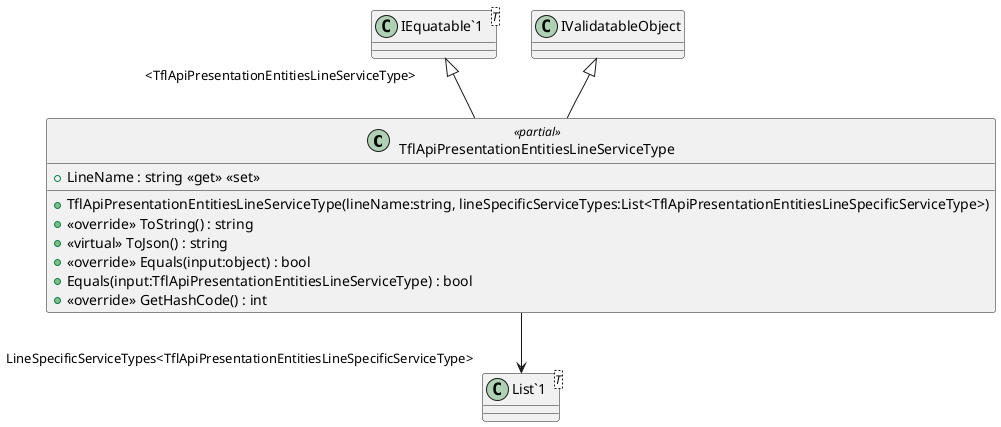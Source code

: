 @startuml
class TflApiPresentationEntitiesLineServiceType <<partial>> {
    + TflApiPresentationEntitiesLineServiceType(lineName:string, lineSpecificServiceTypes:List<TflApiPresentationEntitiesLineSpecificServiceType>)
    + LineName : string <<get>> <<set>>
    + <<override>> ToString() : string
    + <<virtual>> ToJson() : string
    + <<override>> Equals(input:object) : bool
    + Equals(input:TflApiPresentationEntitiesLineServiceType) : bool
    + <<override>> GetHashCode() : int
}
class "IEquatable`1"<T> {
}
class "List`1"<T> {
}
"IEquatable`1" "<TflApiPresentationEntitiesLineServiceType>" <|-- TflApiPresentationEntitiesLineServiceType
IValidatableObject <|-- TflApiPresentationEntitiesLineServiceType
TflApiPresentationEntitiesLineServiceType --> "LineSpecificServiceTypes<TflApiPresentationEntitiesLineSpecificServiceType>" "List`1"
@enduml
